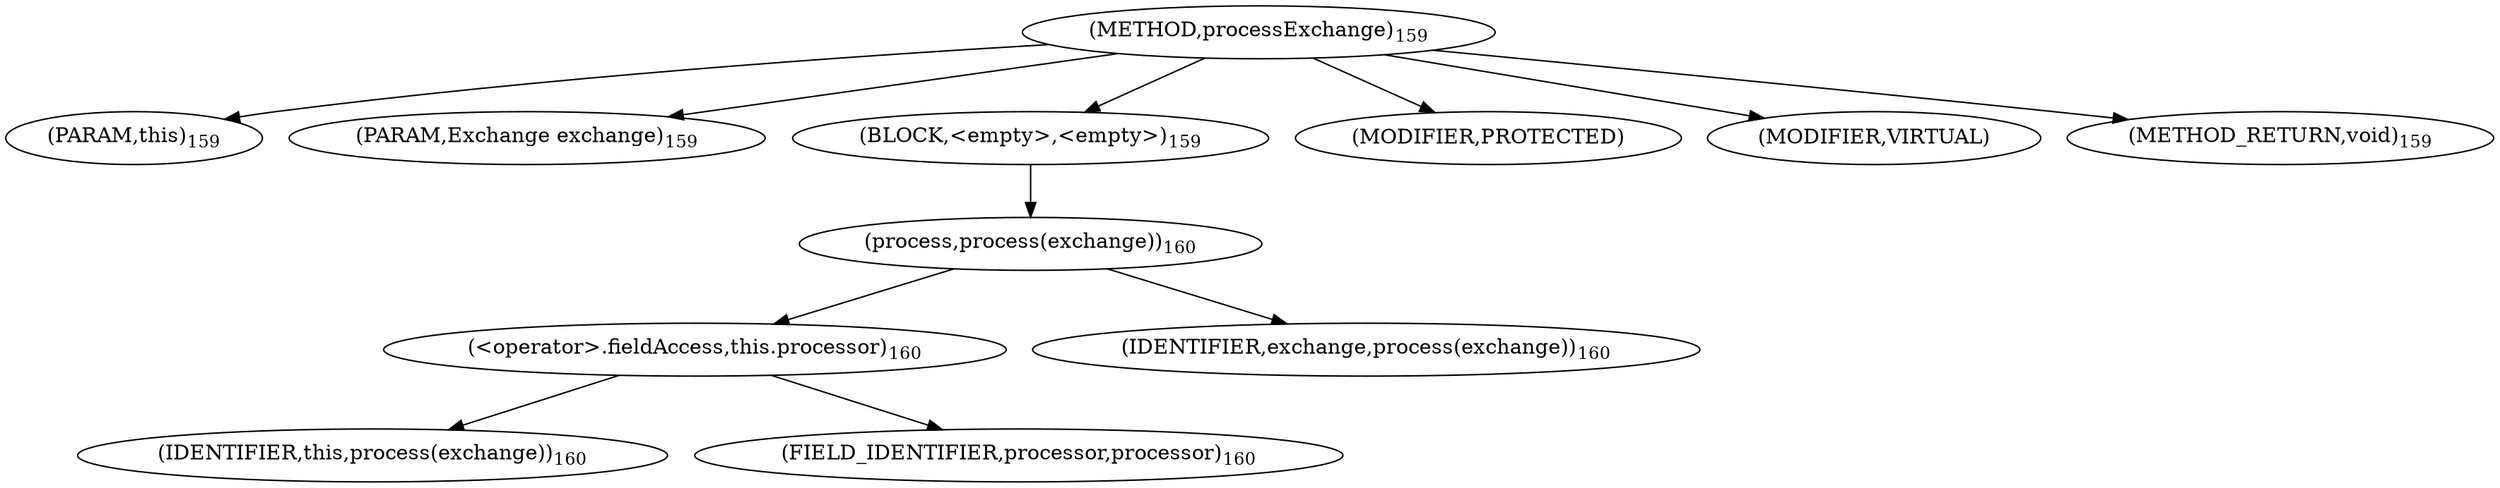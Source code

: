 digraph "processExchange" {  
"382" [label = <(METHOD,processExchange)<SUB>159</SUB>> ]
"383" [label = <(PARAM,this)<SUB>159</SUB>> ]
"384" [label = <(PARAM,Exchange exchange)<SUB>159</SUB>> ]
"385" [label = <(BLOCK,&lt;empty&gt;,&lt;empty&gt;)<SUB>159</SUB>> ]
"386" [label = <(process,process(exchange))<SUB>160</SUB>> ]
"387" [label = <(&lt;operator&gt;.fieldAccess,this.processor)<SUB>160</SUB>> ]
"388" [label = <(IDENTIFIER,this,process(exchange))<SUB>160</SUB>> ]
"389" [label = <(FIELD_IDENTIFIER,processor,processor)<SUB>160</SUB>> ]
"390" [label = <(IDENTIFIER,exchange,process(exchange))<SUB>160</SUB>> ]
"391" [label = <(MODIFIER,PROTECTED)> ]
"392" [label = <(MODIFIER,VIRTUAL)> ]
"393" [label = <(METHOD_RETURN,void)<SUB>159</SUB>> ]
  "382" -> "383" 
  "382" -> "384" 
  "382" -> "385" 
  "382" -> "391" 
  "382" -> "392" 
  "382" -> "393" 
  "385" -> "386" 
  "386" -> "387" 
  "386" -> "390" 
  "387" -> "388" 
  "387" -> "389" 
}
